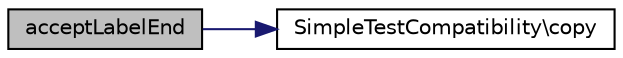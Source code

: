 digraph "acceptLabelEnd"
{
  edge [fontname="Helvetica",fontsize="10",labelfontname="Helvetica",labelfontsize="10"];
  node [fontname="Helvetica",fontsize="10",shape=record];
  rankdir="LR";
  Node1 [label="acceptLabelEnd",height=0.2,width=0.4,color="black", fillcolor="grey75", style="filled" fontcolor="black"];
  Node1 -> Node2 [color="midnightblue",fontsize="10",style="solid",fontname="Helvetica"];
  Node2 [label="SimpleTestCompatibility\\copy",height=0.2,width=0.4,color="black", fillcolor="white", style="filled",URL="$class_simple_test_compatibility.html#af4fe10cfc6618b5e10aa6f15f76817fe"];
}
